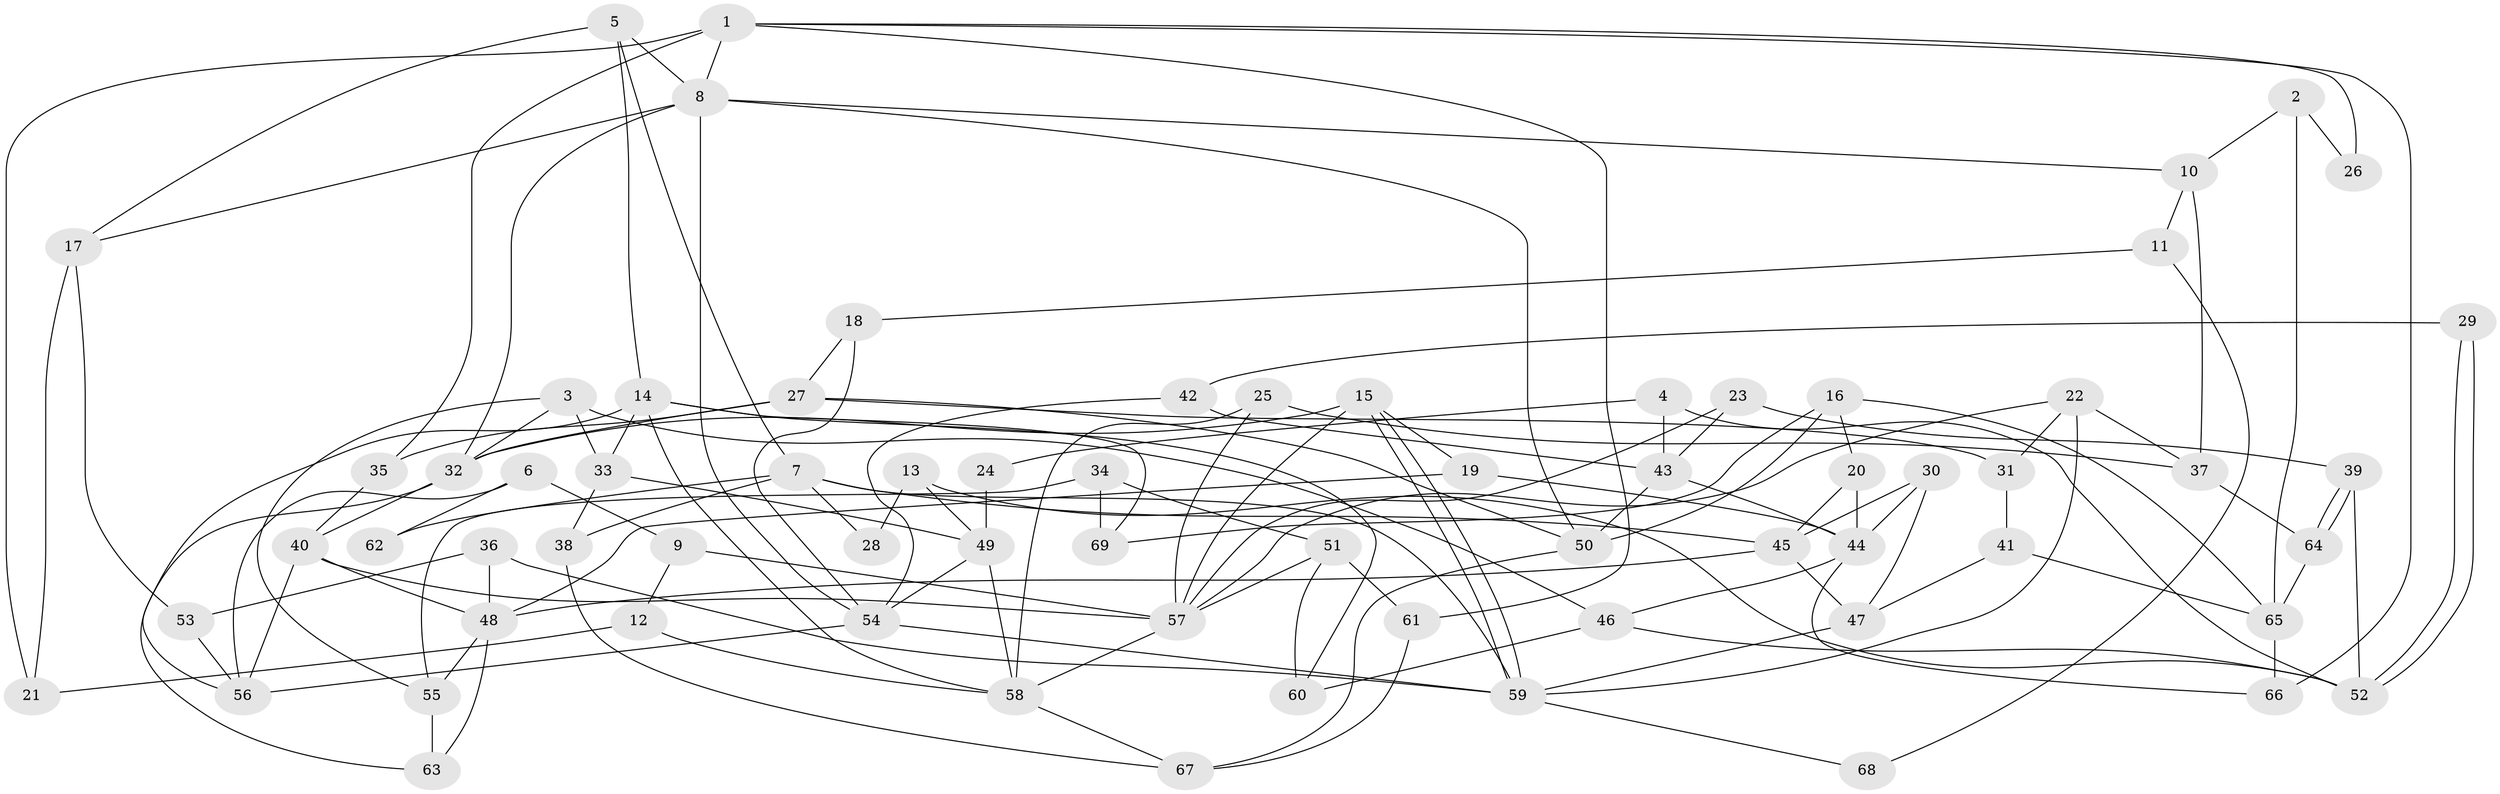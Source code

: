 // coarse degree distribution, {7: 0.05714285714285714, 3: 0.34285714285714286, 14: 0.02857142857142857, 8: 0.08571428571428572, 4: 0.08571428571428572, 9: 0.08571428571428572, 5: 0.14285714285714285, 2: 0.11428571428571428, 6: 0.05714285714285714}
// Generated by graph-tools (version 1.1) at 2025/51/03/04/25 22:51:15]
// undirected, 69 vertices, 138 edges
graph export_dot {
  node [color=gray90,style=filled];
  1;
  2;
  3;
  4;
  5;
  6;
  7;
  8;
  9;
  10;
  11;
  12;
  13;
  14;
  15;
  16;
  17;
  18;
  19;
  20;
  21;
  22;
  23;
  24;
  25;
  26;
  27;
  28;
  29;
  30;
  31;
  32;
  33;
  34;
  35;
  36;
  37;
  38;
  39;
  40;
  41;
  42;
  43;
  44;
  45;
  46;
  47;
  48;
  49;
  50;
  51;
  52;
  53;
  54;
  55;
  56;
  57;
  58;
  59;
  60;
  61;
  62;
  63;
  64;
  65;
  66;
  67;
  68;
  69;
  1 -- 66;
  1 -- 8;
  1 -- 21;
  1 -- 26;
  1 -- 35;
  1 -- 61;
  2 -- 10;
  2 -- 65;
  2 -- 26;
  3 -- 55;
  3 -- 32;
  3 -- 33;
  3 -- 46;
  4 -- 43;
  4 -- 52;
  4 -- 24;
  5 -- 8;
  5 -- 7;
  5 -- 14;
  5 -- 17;
  6 -- 9;
  6 -- 56;
  6 -- 62;
  7 -- 59;
  7 -- 45;
  7 -- 28;
  7 -- 38;
  7 -- 62;
  8 -- 32;
  8 -- 54;
  8 -- 10;
  8 -- 17;
  8 -- 50;
  9 -- 57;
  9 -- 12;
  10 -- 37;
  10 -- 11;
  11 -- 18;
  11 -- 68;
  12 -- 21;
  12 -- 58;
  13 -- 49;
  13 -- 52;
  13 -- 28;
  14 -- 33;
  14 -- 56;
  14 -- 58;
  14 -- 60;
  14 -- 69;
  15 -- 59;
  15 -- 59;
  15 -- 57;
  15 -- 19;
  15 -- 32;
  16 -- 69;
  16 -- 50;
  16 -- 20;
  16 -- 65;
  17 -- 21;
  17 -- 53;
  18 -- 54;
  18 -- 27;
  19 -- 48;
  19 -- 44;
  20 -- 44;
  20 -- 45;
  22 -- 59;
  22 -- 31;
  22 -- 37;
  22 -- 57;
  23 -- 39;
  23 -- 57;
  23 -- 43;
  24 -- 49;
  25 -- 57;
  25 -- 58;
  25 -- 37;
  27 -- 50;
  27 -- 32;
  27 -- 31;
  27 -- 35;
  29 -- 42;
  29 -- 52;
  29 -- 52;
  30 -- 45;
  30 -- 44;
  30 -- 47;
  31 -- 41;
  32 -- 40;
  32 -- 63;
  33 -- 38;
  33 -- 49;
  34 -- 51;
  34 -- 55;
  34 -- 69;
  35 -- 40;
  36 -- 53;
  36 -- 59;
  36 -- 48;
  37 -- 64;
  38 -- 67;
  39 -- 64;
  39 -- 64;
  39 -- 52;
  40 -- 48;
  40 -- 56;
  40 -- 57;
  41 -- 65;
  41 -- 47;
  42 -- 43;
  42 -- 54;
  43 -- 44;
  43 -- 50;
  44 -- 46;
  44 -- 66;
  45 -- 47;
  45 -- 48;
  46 -- 60;
  46 -- 52;
  47 -- 59;
  48 -- 55;
  48 -- 63;
  49 -- 58;
  49 -- 54;
  50 -- 67;
  51 -- 57;
  51 -- 61;
  51 -- 60;
  53 -- 56;
  54 -- 56;
  54 -- 59;
  55 -- 63;
  57 -- 58;
  58 -- 67;
  59 -- 68;
  61 -- 67;
  64 -- 65;
  65 -- 66;
}
